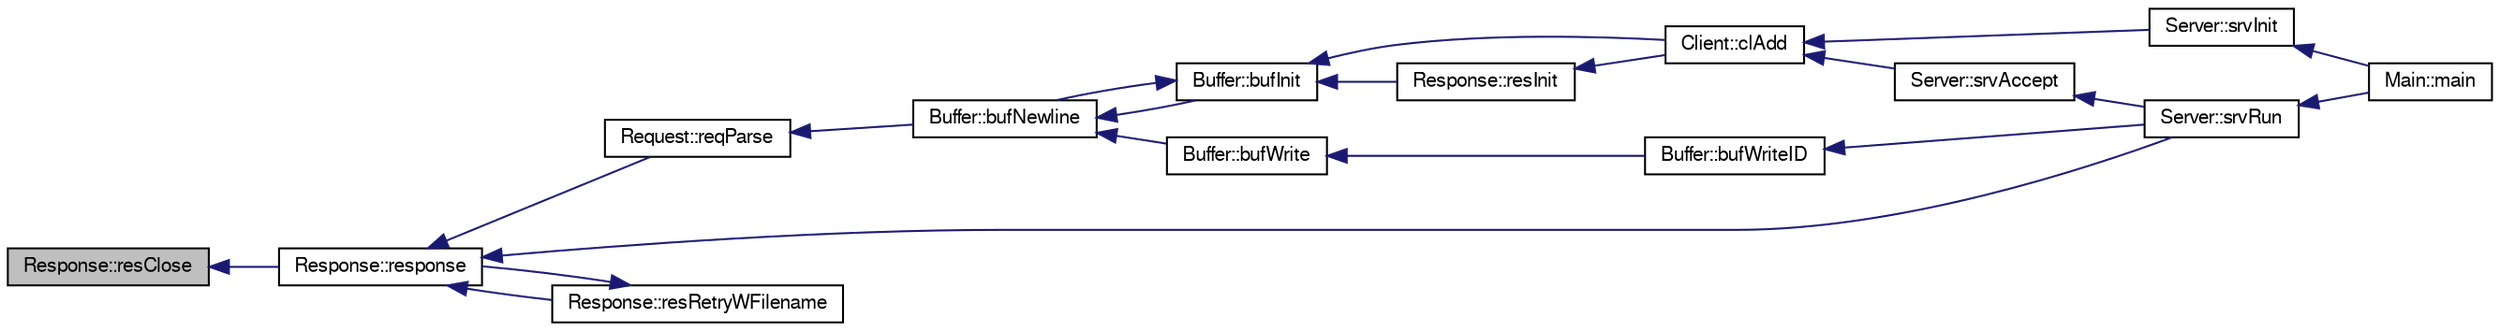digraph G
{
  bgcolor="transparent";
  edge [fontname="FreeSans",fontsize="10",labelfontname="FreeSans",labelfontsize="10"];
  node [fontname="FreeSans",fontsize="10",shape=record];
  rankdir=LR;
  Node1 [label="Response::resClose",height=0.2,width=0.4,color="black", fillcolor="grey75", style="filled" fontcolor="black"];
  Node1 -> Node2 [dir=back,color="midnightblue",fontsize="10",style="solid",fontname="FreeSans"];
  Node2 [label="Response::response",height=0.2,width=0.4,color="black",URL="$structResponse.html#ad33a090b0ff1286e944de6f088307262"];
  Node2 -> Node3 [dir=back,color="midnightblue",fontsize="10",style="solid",fontname="FreeSans"];
  Node3 [label="Request::reqParse",height=0.2,width=0.4,color="black",URL="$structRequest.html#a50558c20615998131eb5d8f5e99cbc88"];
  Node3 -> Node4 [dir=back,color="midnightblue",fontsize="10",style="solid",fontname="FreeSans"];
  Node4 [label="Buffer::bufNewline",height=0.2,width=0.4,color="black",URL="$structBuffer.html#a2aaf7842d21cddac1af65114ba3595c1"];
  Node4 -> Node5 [dir=back,color="midnightblue",fontsize="10",style="solid",fontname="FreeSans"];
  Node5 [label="Buffer::bufInit",height=0.2,width=0.4,color="black",URL="$structBuffer.html#ab8501a3e19d440f8b8745a03a859b4c8"];
  Node5 -> Node4 [dir=back,color="midnightblue",fontsize="10",style="solid",fontname="FreeSans"];
  Node5 -> Node6 [dir=back,color="midnightblue",fontsize="10",style="solid",fontname="FreeSans"];
  Node6 [label="Client::clAdd",height=0.2,width=0.4,color="black",URL="$structClient.html#af531e7825f6f5198d94e5ebc7fe3cb61"];
  Node6 -> Node7 [dir=back,color="midnightblue",fontsize="10",style="solid",fontname="FreeSans"];
  Node7 [label="Server::srvAccept",height=0.2,width=0.4,color="black",URL="$structServer.html#adb92a1c65d51acd1bbae57867fb4ffbc"];
  Node7 -> Node8 [dir=back,color="midnightblue",fontsize="10",style="solid",fontname="FreeSans"];
  Node8 [label="Server::srvRun",height=0.2,width=0.4,color="black",URL="$structServer.html#a3af8b347c989209ca4617ee4f6db3f55"];
  Node8 -> Node9 [dir=back,color="midnightblue",fontsize="10",style="solid",fontname="FreeSans"];
  Node9 [label="Main::main",height=0.2,width=0.4,color="black",URL="$structMain.html#a3c04138a5bfe5d72780bb7e82a18e627"];
  Node6 -> Node10 [dir=back,color="midnightblue",fontsize="10",style="solid",fontname="FreeSans"];
  Node10 [label="Server::srvInit",height=0.2,width=0.4,color="black",URL="$structServer.html#a7cc80a3238933d9e3424786319cde87c"];
  Node10 -> Node9 [dir=back,color="midnightblue",fontsize="10",style="solid",fontname="FreeSans"];
  Node5 -> Node11 [dir=back,color="midnightblue",fontsize="10",style="solid",fontname="FreeSans"];
  Node11 [label="Response::resInit",height=0.2,width=0.4,color="black",URL="$structResponse.html#a3a18cbf5e5ca68c49b91d946ce394c6b"];
  Node11 -> Node6 [dir=back,color="midnightblue",fontsize="10",style="solid",fontname="FreeSans"];
  Node4 -> Node12 [dir=back,color="midnightblue",fontsize="10",style="solid",fontname="FreeSans"];
  Node12 [label="Buffer::bufWrite",height=0.2,width=0.4,color="black",URL="$structBuffer.html#a3e5337ba8db19f59ed7a292a21e88a17"];
  Node12 -> Node13 [dir=back,color="midnightblue",fontsize="10",style="solid",fontname="FreeSans"];
  Node13 [label="Buffer::bufWriteID",height=0.2,width=0.4,color="black",URL="$structBuffer.html#a3ad74f5bd4df54b1f2433e93198f7110"];
  Node13 -> Node8 [dir=back,color="midnightblue",fontsize="10",style="solid",fontname="FreeSans"];
  Node2 -> Node14 [dir=back,color="midnightblue",fontsize="10",style="solid",fontname="FreeSans"];
  Node14 [label="Response::resRetryWFilename",height=0.2,width=0.4,color="black",URL="$structResponse.html#a4d8b5527e494612759feafc54d92e06b"];
  Node14 -> Node2 [dir=back,color="midnightblue",fontsize="10",style="solid",fontname="FreeSans"];
  Node2 -> Node8 [dir=back,color="midnightblue",fontsize="10",style="solid",fontname="FreeSans"];
}
